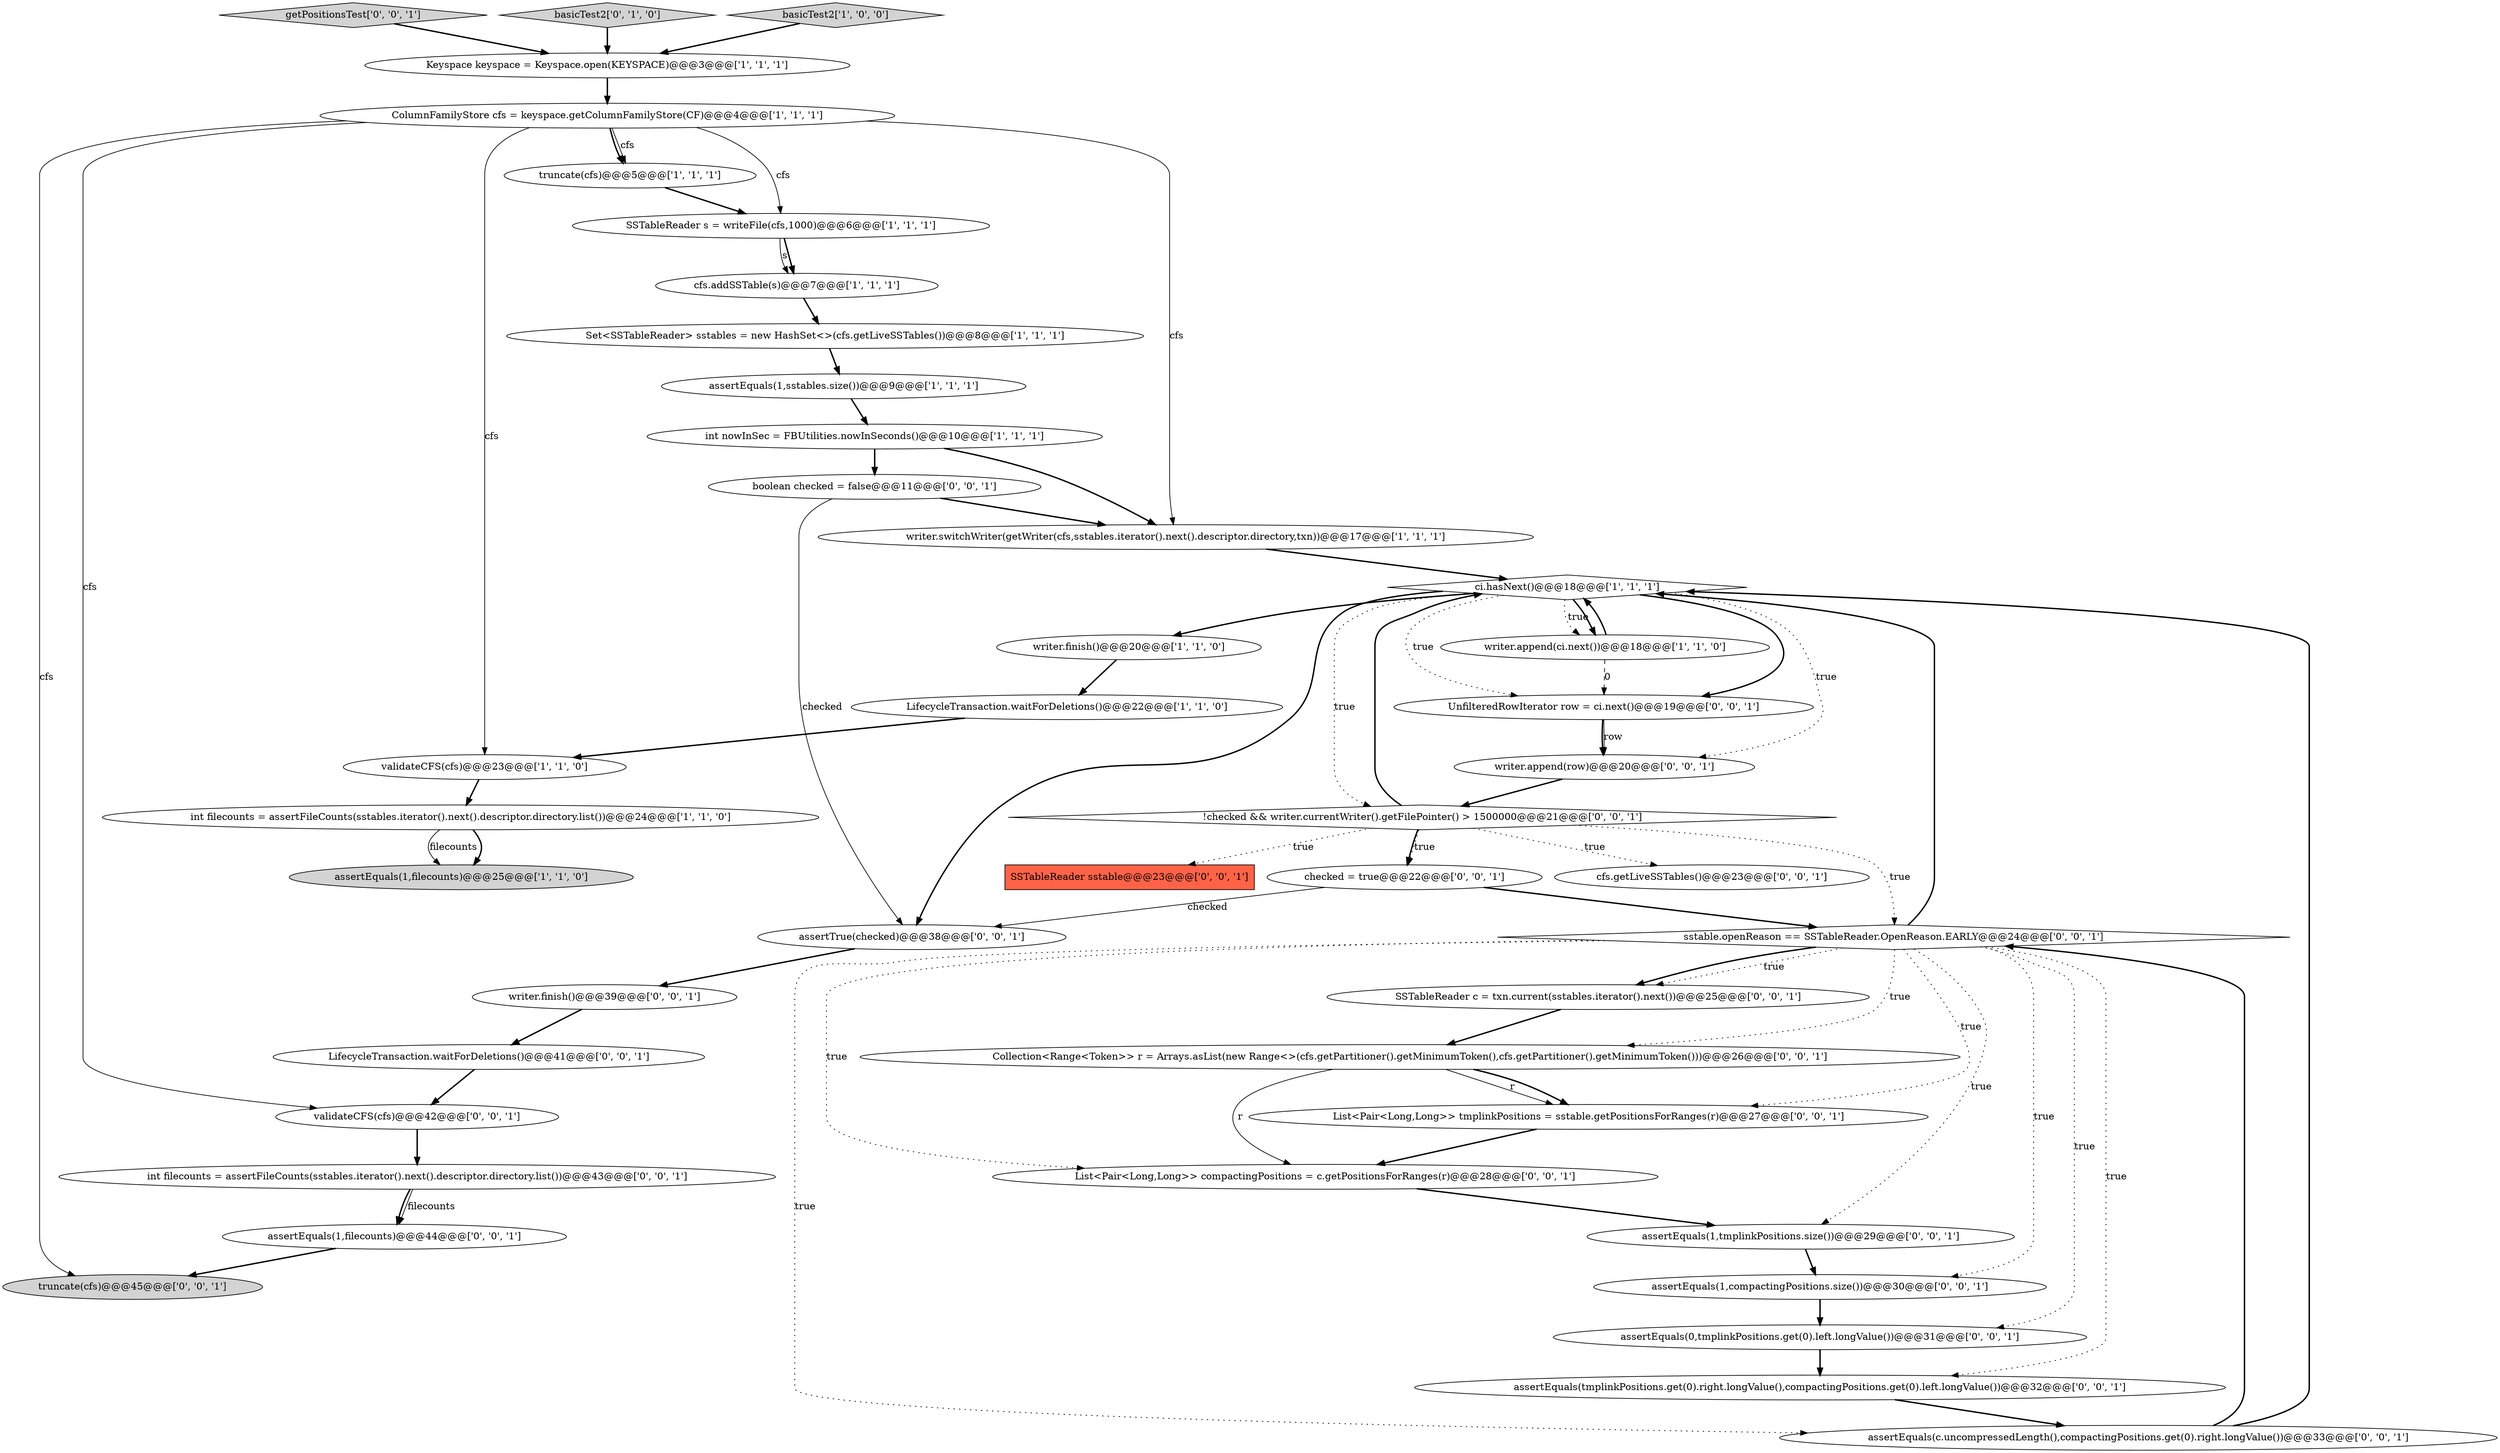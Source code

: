 digraph {
28 [style = filled, label = "getPositionsTest['0', '0', '1']", fillcolor = lightgray, shape = diamond image = "AAA0AAABBB3BBB"];
17 [style = filled, label = "basicTest2['0', '1', '0']", fillcolor = lightgray, shape = diamond image = "AAA0AAABBB2BBB"];
29 [style = filled, label = "checked = true@@@22@@@['0', '0', '1']", fillcolor = white, shape = ellipse image = "AAA0AAABBB3BBB"];
21 [style = filled, label = "assertEquals(tmplinkPositions.get(0).right.longValue(),compactingPositions.get(0).left.longValue())@@@32@@@['0', '0', '1']", fillcolor = white, shape = ellipse image = "AAA0AAABBB3BBB"];
8 [style = filled, label = "int filecounts = assertFileCounts(sstables.iterator().next().descriptor.directory.list())@@@24@@@['1', '1', '0']", fillcolor = white, shape = ellipse image = "AAA0AAABBB1BBB"];
9 [style = filled, label = "assertEquals(1,sstables.size())@@@9@@@['1', '1', '1']", fillcolor = white, shape = ellipse image = "AAA0AAABBB1BBB"];
24 [style = filled, label = "Collection<Range<Token>> r = Arrays.asList(new Range<>(cfs.getPartitioner().getMinimumToken(),cfs.getPartitioner().getMinimumToken()))@@@26@@@['0', '0', '1']", fillcolor = white, shape = ellipse image = "AAA0AAABBB3BBB"];
25 [style = filled, label = "cfs.getLiveSSTables()@@@23@@@['0', '0', '1']", fillcolor = white, shape = ellipse image = "AAA0AAABBB3BBB"];
36 [style = filled, label = "!checked && writer.currentWriter().getFilePointer() > 1500000@@@21@@@['0', '0', '1']", fillcolor = white, shape = diamond image = "AAA0AAABBB3BBB"];
30 [style = filled, label = "sstable.openReason == SSTableReader.OpenReason.EARLY@@@24@@@['0', '0', '1']", fillcolor = white, shape = diamond image = "AAA0AAABBB3BBB"];
32 [style = filled, label = "assertEquals(1,tmplinkPositions.size())@@@29@@@['0', '0', '1']", fillcolor = white, shape = ellipse image = "AAA0AAABBB3BBB"];
31 [style = filled, label = "assertEquals(1,compactingPositions.size())@@@30@@@['0', '0', '1']", fillcolor = white, shape = ellipse image = "AAA0AAABBB3BBB"];
23 [style = filled, label = "assertEquals(0,tmplinkPositions.get(0).left.longValue())@@@31@@@['0', '0', '1']", fillcolor = white, shape = ellipse image = "AAA0AAABBB3BBB"];
7 [style = filled, label = "Set<SSTableReader> sstables = new HashSet<>(cfs.getLiveSSTables())@@@8@@@['1', '1', '1']", fillcolor = white, shape = ellipse image = "AAA0AAABBB1BBB"];
33 [style = filled, label = "int filecounts = assertFileCounts(sstables.iterator().next().descriptor.directory.list())@@@43@@@['0', '0', '1']", fillcolor = white, shape = ellipse image = "AAA0AAABBB3BBB"];
35 [style = filled, label = "assertEquals(c.uncompressedLength(),compactingPositions.get(0).right.longValue())@@@33@@@['0', '0', '1']", fillcolor = white, shape = ellipse image = "AAA0AAABBB3BBB"];
22 [style = filled, label = "UnfilteredRowIterator row = ci.next()@@@19@@@['0', '0', '1']", fillcolor = white, shape = ellipse image = "AAA0AAABBB3BBB"];
34 [style = filled, label = "assertEquals(1,filecounts)@@@44@@@['0', '0', '1']", fillcolor = white, shape = ellipse image = "AAA0AAABBB3BBB"];
41 [style = filled, label = "List<Pair<Long,Long>> compactingPositions = c.getPositionsForRanges(r)@@@28@@@['0', '0', '1']", fillcolor = white, shape = ellipse image = "AAA0AAABBB3BBB"];
2 [style = filled, label = "ColumnFamilyStore cfs = keyspace.getColumnFamilyStore(CF)@@@4@@@['1', '1', '1']", fillcolor = white, shape = ellipse image = "AAA0AAABBB1BBB"];
11 [style = filled, label = "writer.append(ci.next())@@@18@@@['1', '1', '0']", fillcolor = white, shape = ellipse image = "AAA0AAABBB1BBB"];
13 [style = filled, label = "validateCFS(cfs)@@@23@@@['1', '1', '0']", fillcolor = white, shape = ellipse image = "AAA0AAABBB1BBB"];
26 [style = filled, label = "SSTableReader c = txn.current(sstables.iterator().next())@@@25@@@['0', '0', '1']", fillcolor = white, shape = ellipse image = "AAA0AAABBB3BBB"];
5 [style = filled, label = "writer.switchWriter(getWriter(cfs,sstables.iterator().next().descriptor.directory,txn))@@@17@@@['1', '1', '1']", fillcolor = white, shape = ellipse image = "AAA0AAABBB1BBB"];
40 [style = filled, label = "validateCFS(cfs)@@@42@@@['0', '0', '1']", fillcolor = white, shape = ellipse image = "AAA0AAABBB3BBB"];
1 [style = filled, label = "writer.finish()@@@20@@@['1', '1', '0']", fillcolor = white, shape = ellipse image = "AAA0AAABBB1BBB"];
6 [style = filled, label = "int nowInSec = FBUtilities.nowInSeconds()@@@10@@@['1', '1', '1']", fillcolor = white, shape = ellipse image = "AAA0AAABBB1BBB"];
4 [style = filled, label = "cfs.addSSTable(s)@@@7@@@['1', '1', '1']", fillcolor = white, shape = ellipse image = "AAA0AAABBB1BBB"];
18 [style = filled, label = "SSTableReader sstable@@@23@@@['0', '0', '1']", fillcolor = tomato, shape = box image = "AAA0AAABBB3BBB"];
3 [style = filled, label = "ci.hasNext()@@@18@@@['1', '1', '1']", fillcolor = white, shape = diamond image = "AAA0AAABBB1BBB"];
10 [style = filled, label = "LifecycleTransaction.waitForDeletions()@@@22@@@['1', '1', '0']", fillcolor = white, shape = ellipse image = "AAA0AAABBB1BBB"];
27 [style = filled, label = "truncate(cfs)@@@45@@@['0', '0', '1']", fillcolor = lightgray, shape = ellipse image = "AAA0AAABBB3BBB"];
20 [style = filled, label = "List<Pair<Long,Long>> tmplinkPositions = sstable.getPositionsForRanges(r)@@@27@@@['0', '0', '1']", fillcolor = white, shape = ellipse image = "AAA0AAABBB3BBB"];
0 [style = filled, label = "basicTest2['1', '0', '0']", fillcolor = lightgray, shape = diamond image = "AAA0AAABBB1BBB"];
12 [style = filled, label = "SSTableReader s = writeFile(cfs,1000)@@@6@@@['1', '1', '1']", fillcolor = white, shape = ellipse image = "AAA0AAABBB1BBB"];
37 [style = filled, label = "writer.finish()@@@39@@@['0', '0', '1']", fillcolor = white, shape = ellipse image = "AAA0AAABBB3BBB"];
42 [style = filled, label = "assertTrue(checked)@@@38@@@['0', '0', '1']", fillcolor = white, shape = ellipse image = "AAA0AAABBB3BBB"];
16 [style = filled, label = "Keyspace keyspace = Keyspace.open(KEYSPACE)@@@3@@@['1', '1', '1']", fillcolor = white, shape = ellipse image = "AAA0AAABBB1BBB"];
14 [style = filled, label = "truncate(cfs)@@@5@@@['1', '1', '1']", fillcolor = white, shape = ellipse image = "AAA0AAABBB1BBB"];
19 [style = filled, label = "boolean checked = false@@@11@@@['0', '0', '1']", fillcolor = white, shape = ellipse image = "AAA0AAABBB3BBB"];
38 [style = filled, label = "writer.append(row)@@@20@@@['0', '0', '1']", fillcolor = white, shape = ellipse image = "AAA0AAABBB3BBB"];
15 [style = filled, label = "assertEquals(1,filecounts)@@@25@@@['1', '1', '0']", fillcolor = lightgray, shape = ellipse image = "AAA0AAABBB1BBB"];
39 [style = filled, label = "LifecycleTransaction.waitForDeletions()@@@41@@@['0', '0', '1']", fillcolor = white, shape = ellipse image = "AAA0AAABBB3BBB"];
5->3 [style = bold, label=""];
3->11 [style = dotted, label="true"];
30->41 [style = dotted, label="true"];
0->16 [style = bold, label=""];
41->32 [style = bold, label=""];
31->23 [style = bold, label=""];
42->37 [style = bold, label=""];
8->15 [style = bold, label=""];
35->3 [style = bold, label=""];
3->1 [style = bold, label=""];
8->15 [style = solid, label="filecounts"];
29->30 [style = bold, label=""];
24->20 [style = solid, label="r"];
30->24 [style = dotted, label="true"];
3->36 [style = dotted, label="true"];
36->29 [style = bold, label=""];
2->27 [style = solid, label="cfs"];
30->26 [style = bold, label=""];
11->22 [style = dashed, label="0"];
3->11 [style = bold, label=""];
19->42 [style = solid, label="checked"];
38->36 [style = bold, label=""];
24->41 [style = solid, label="r"];
6->19 [style = bold, label=""];
30->26 [style = dotted, label="true"];
16->2 [style = bold, label=""];
26->24 [style = bold, label=""];
3->22 [style = bold, label=""];
28->16 [style = bold, label=""];
2->12 [style = solid, label="cfs"];
33->34 [style = solid, label="filecounts"];
30->21 [style = dotted, label="true"];
3->42 [style = bold, label=""];
4->7 [style = bold, label=""];
9->6 [style = bold, label=""];
2->5 [style = solid, label="cfs"];
24->20 [style = bold, label=""];
7->9 [style = bold, label=""];
19->5 [style = bold, label=""];
22->38 [style = bold, label=""];
6->5 [style = bold, label=""];
40->33 [style = bold, label=""];
2->14 [style = solid, label="cfs"];
20->41 [style = bold, label=""];
30->31 [style = dotted, label="true"];
2->13 [style = solid, label="cfs"];
2->40 [style = solid, label="cfs"];
12->4 [style = bold, label=""];
10->13 [style = bold, label=""];
11->3 [style = bold, label=""];
30->3 [style = bold, label=""];
23->21 [style = bold, label=""];
12->4 [style = solid, label="s"];
39->40 [style = bold, label=""];
3->38 [style = dotted, label="true"];
36->30 [style = dotted, label="true"];
14->12 [style = bold, label=""];
2->14 [style = bold, label=""];
30->20 [style = dotted, label="true"];
3->22 [style = dotted, label="true"];
30->23 [style = dotted, label="true"];
30->35 [style = dotted, label="true"];
30->32 [style = dotted, label="true"];
29->42 [style = solid, label="checked"];
36->29 [style = dotted, label="true"];
36->18 [style = dotted, label="true"];
13->8 [style = bold, label=""];
21->35 [style = bold, label=""];
22->38 [style = solid, label="row"];
1->10 [style = bold, label=""];
35->30 [style = bold, label=""];
33->34 [style = bold, label=""];
32->31 [style = bold, label=""];
37->39 [style = bold, label=""];
36->25 [style = dotted, label="true"];
17->16 [style = bold, label=""];
34->27 [style = bold, label=""];
36->3 [style = bold, label=""];
}
